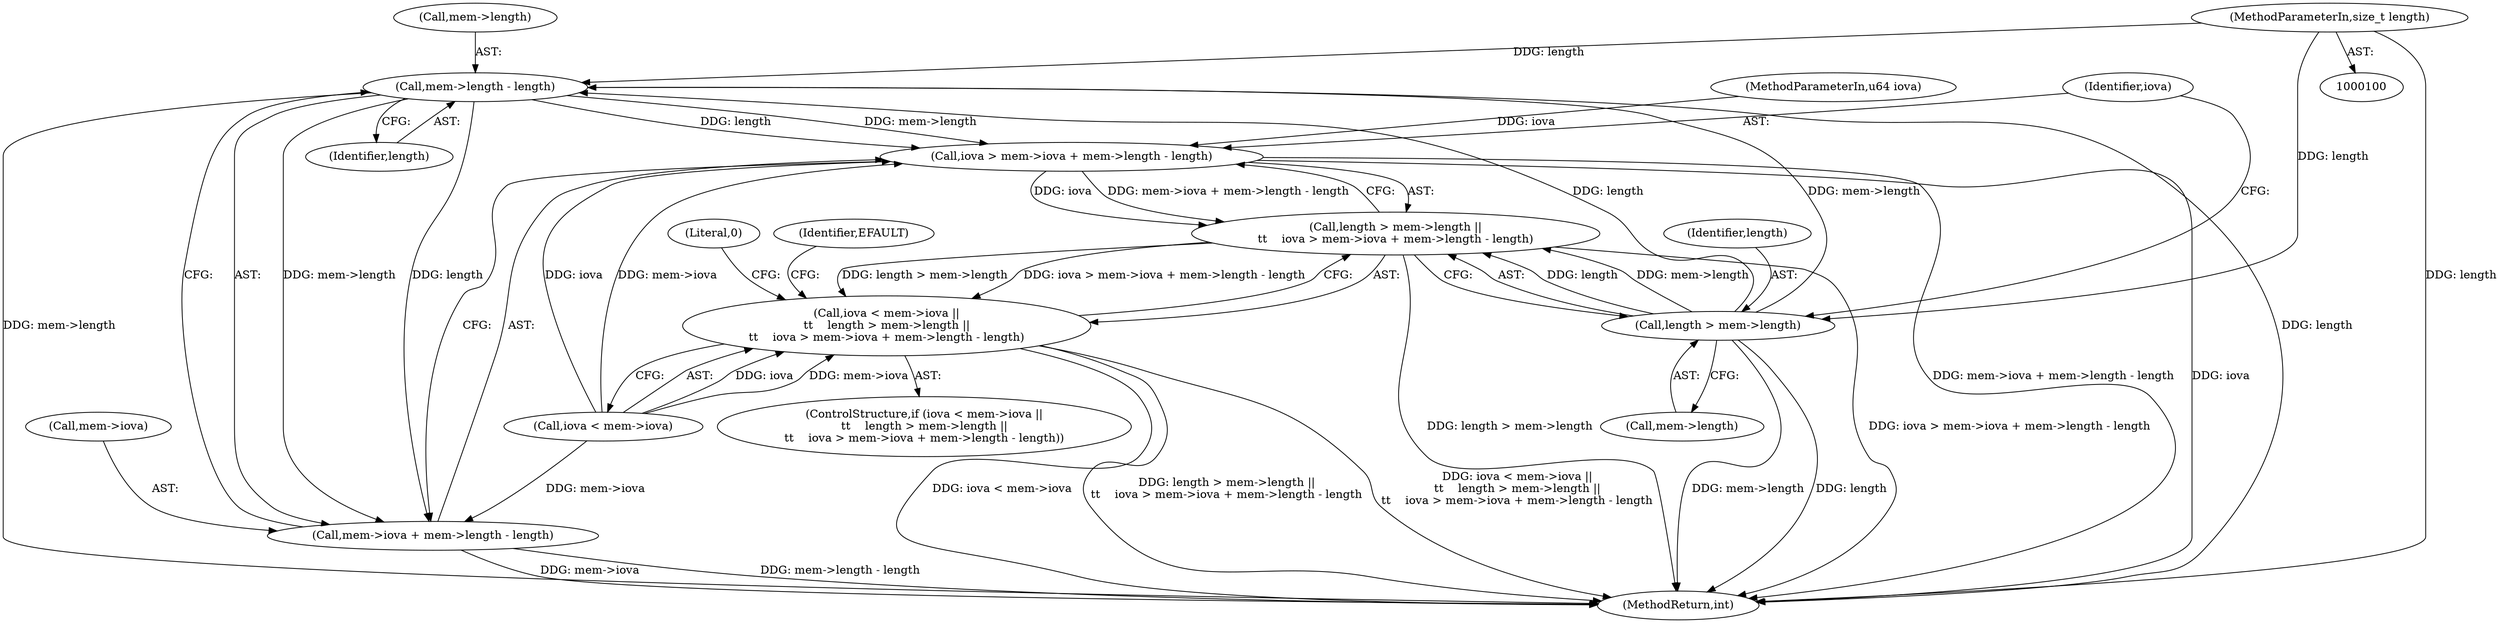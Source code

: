 digraph "0_linux_647bf3d8a8e5777319da92af672289b2a6c4dc66@pointer" {
"1000134" [label="(Call,mem->length - length)"];
"1000123" [label="(Call,length > mem->length)"];
"1000103" [label="(MethodParameterIn,size_t length)"];
"1000128" [label="(Call,iova > mem->iova + mem->length - length)"];
"1000122" [label="(Call,length > mem->length ||\n\t\t    iova > mem->iova + mem->length - length)"];
"1000116" [label="(Call,iova < mem->iova ||\n\t\t    length > mem->length ||\n\t\t    iova > mem->iova + mem->length - length)"];
"1000130" [label="(Call,mem->iova + mem->length - length)"];
"1000122" [label="(Call,length > mem->length ||\n\t\t    iova > mem->iova + mem->length - length)"];
"1000128" [label="(Call,iova > mem->iova + mem->length - length)"];
"1000135" [label="(Call,mem->length)"];
"1000141" [label="(Identifier,EFAULT)"];
"1000148" [label="(MethodReturn,int)"];
"1000125" [label="(Call,mem->length)"];
"1000138" [label="(Identifier,length)"];
"1000102" [label="(MethodParameterIn,u64 iova)"];
"1000131" [label="(Call,mem->iova)"];
"1000123" [label="(Call,length > mem->length)"];
"1000143" [label="(Literal,0)"];
"1000103" [label="(MethodParameterIn,size_t length)"];
"1000130" [label="(Call,mem->iova + mem->length - length)"];
"1000124" [label="(Identifier,length)"];
"1000129" [label="(Identifier,iova)"];
"1000116" [label="(Call,iova < mem->iova ||\n\t\t    length > mem->length ||\n\t\t    iova > mem->iova + mem->length - length)"];
"1000134" [label="(Call,mem->length - length)"];
"1000117" [label="(Call,iova < mem->iova)"];
"1000115" [label="(ControlStructure,if (iova < mem->iova ||\n\t\t    length > mem->length ||\n\t\t    iova > mem->iova + mem->length - length))"];
"1000134" -> "1000130"  [label="AST: "];
"1000134" -> "1000138"  [label="CFG: "];
"1000135" -> "1000134"  [label="AST: "];
"1000138" -> "1000134"  [label="AST: "];
"1000130" -> "1000134"  [label="CFG: "];
"1000134" -> "1000148"  [label="DDG: mem->length"];
"1000134" -> "1000148"  [label="DDG: length"];
"1000134" -> "1000128"  [label="DDG: mem->length"];
"1000134" -> "1000128"  [label="DDG: length"];
"1000134" -> "1000130"  [label="DDG: mem->length"];
"1000134" -> "1000130"  [label="DDG: length"];
"1000123" -> "1000134"  [label="DDG: mem->length"];
"1000123" -> "1000134"  [label="DDG: length"];
"1000103" -> "1000134"  [label="DDG: length"];
"1000123" -> "1000122"  [label="AST: "];
"1000123" -> "1000125"  [label="CFG: "];
"1000124" -> "1000123"  [label="AST: "];
"1000125" -> "1000123"  [label="AST: "];
"1000129" -> "1000123"  [label="CFG: "];
"1000122" -> "1000123"  [label="CFG: "];
"1000123" -> "1000148"  [label="DDG: mem->length"];
"1000123" -> "1000148"  [label="DDG: length"];
"1000123" -> "1000122"  [label="DDG: length"];
"1000123" -> "1000122"  [label="DDG: mem->length"];
"1000103" -> "1000123"  [label="DDG: length"];
"1000103" -> "1000100"  [label="AST: "];
"1000103" -> "1000148"  [label="DDG: length"];
"1000128" -> "1000122"  [label="AST: "];
"1000128" -> "1000130"  [label="CFG: "];
"1000129" -> "1000128"  [label="AST: "];
"1000130" -> "1000128"  [label="AST: "];
"1000122" -> "1000128"  [label="CFG: "];
"1000128" -> "1000148"  [label="DDG: mem->iova + mem->length - length"];
"1000128" -> "1000148"  [label="DDG: iova"];
"1000128" -> "1000122"  [label="DDG: iova"];
"1000128" -> "1000122"  [label="DDG: mem->iova + mem->length - length"];
"1000117" -> "1000128"  [label="DDG: iova"];
"1000117" -> "1000128"  [label="DDG: mem->iova"];
"1000102" -> "1000128"  [label="DDG: iova"];
"1000122" -> "1000116"  [label="AST: "];
"1000116" -> "1000122"  [label="CFG: "];
"1000122" -> "1000148"  [label="DDG: length > mem->length"];
"1000122" -> "1000148"  [label="DDG: iova > mem->iova + mem->length - length"];
"1000122" -> "1000116"  [label="DDG: length > mem->length"];
"1000122" -> "1000116"  [label="DDG: iova > mem->iova + mem->length - length"];
"1000116" -> "1000115"  [label="AST: "];
"1000116" -> "1000117"  [label="CFG: "];
"1000117" -> "1000116"  [label="AST: "];
"1000141" -> "1000116"  [label="CFG: "];
"1000143" -> "1000116"  [label="CFG: "];
"1000116" -> "1000148"  [label="DDG: iova < mem->iova"];
"1000116" -> "1000148"  [label="DDG: length > mem->length ||\n\t\t    iova > mem->iova + mem->length - length"];
"1000116" -> "1000148"  [label="DDG: iova < mem->iova ||\n\t\t    length > mem->length ||\n\t\t    iova > mem->iova + mem->length - length"];
"1000117" -> "1000116"  [label="DDG: iova"];
"1000117" -> "1000116"  [label="DDG: mem->iova"];
"1000131" -> "1000130"  [label="AST: "];
"1000130" -> "1000148"  [label="DDG: mem->length - length"];
"1000130" -> "1000148"  [label="DDG: mem->iova"];
"1000117" -> "1000130"  [label="DDG: mem->iova"];
}
